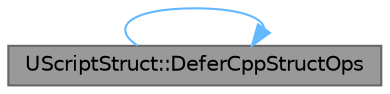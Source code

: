 digraph "UScriptStruct::DeferCppStructOps"
{
 // INTERACTIVE_SVG=YES
 // LATEX_PDF_SIZE
  bgcolor="transparent";
  edge [fontname=Helvetica,fontsize=10,labelfontname=Helvetica,labelfontsize=10];
  node [fontname=Helvetica,fontsize=10,shape=box,height=0.2,width=0.4];
  rankdir="LR";
  Node1 [id="Node000001",label="UScriptStruct::DeferCppStructOps",height=0.2,width=0.4,color="gray40", fillcolor="grey60", style="filled", fontcolor="black",tooltip="Stash a CppStructOps for future use."];
  Node1 -> Node1 [id="edge1_Node000001_Node000001",color="steelblue1",style="solid",tooltip=" "];
}
